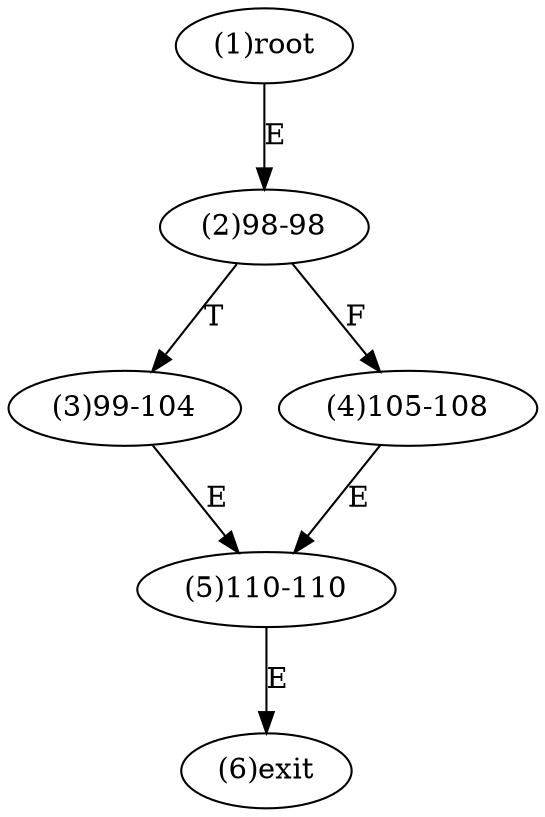 digraph "" { 
1[ label="(1)root"];
2[ label="(2)98-98"];
3[ label="(3)99-104"];
4[ label="(4)105-108"];
5[ label="(5)110-110"];
6[ label="(6)exit"];
1->2[ label="E"];
2->4[ label="F"];
2->3[ label="T"];
3->5[ label="E"];
4->5[ label="E"];
5->6[ label="E"];
}